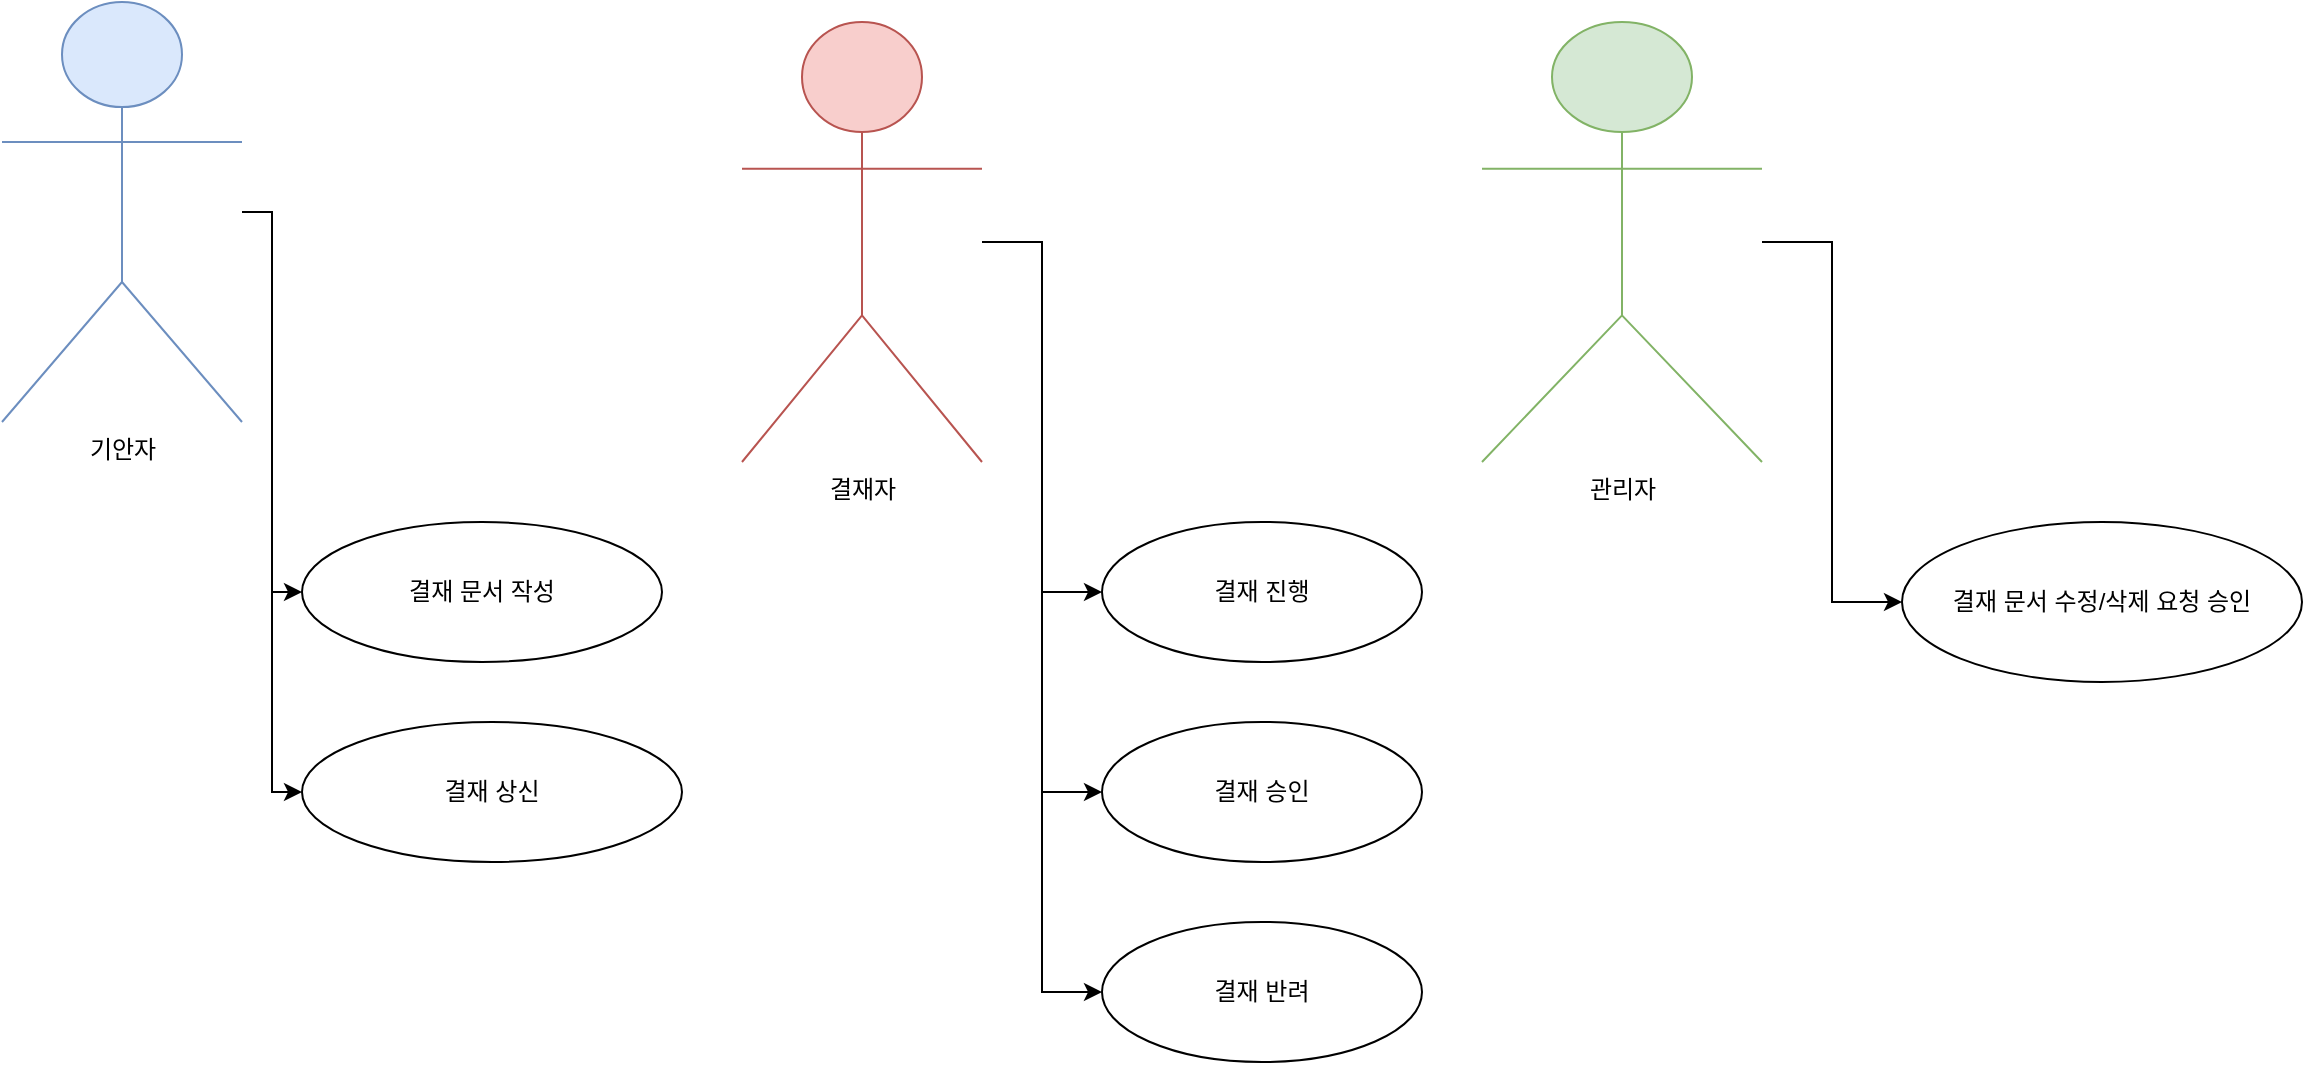 <mxfile version="26.0.16">
  <diagram name="전자결재 유스케이스 다이어그램" id="0">
    <mxGraphModel dx="1434" dy="746" grid="1" gridSize="10" guides="1" tooltips="1" connect="1" arrows="1" fold="1" page="1" pageScale="1" pageWidth="827" pageHeight="1169" math="0" shadow="0">
      <root>
        <mxCell id="0" />
        <mxCell id="1" parent="0" />
        <mxCell id="actor1" value="기안자" style="shape=umlActor;verticalLabelPosition=bottom;verticalAlign=top;html=1;fillColor=#dae8fc;strokeColor=#6c8ebf;" parent="1" vertex="1">
          <mxGeometry x="100" y="40" width="120" height="210" as="geometry" />
        </mxCell>
        <mxCell id="actor2" value="결재자" style="shape=umlActor;verticalLabelPosition=bottom;verticalAlign=top;html=1;fillColor=#f8cecc;strokeColor=#b85450;" parent="1" vertex="1">
          <mxGeometry x="470" y="50" width="120" height="220" as="geometry" />
        </mxCell>
        <mxCell id="actor3" value="관리자" style="shape=umlActor;verticalLabelPosition=bottom;verticalAlign=top;html=1;fillColor=#d5e8d4;strokeColor=#82b366;" parent="1" vertex="1">
          <mxGeometry x="840" y="50" width="140" height="220" as="geometry" />
        </mxCell>
        <mxCell id="usecase1" value="결재 문서 작성" style="ellipse;whiteSpace=wrap;html=1;align=center;" parent="1" vertex="1">
          <mxGeometry x="250" y="300" width="180" height="70" as="geometry" />
        </mxCell>
        <mxCell id="usecase2" value="결재 상신" style="ellipse;whiteSpace=wrap;html=1;align=center;" parent="1" vertex="1">
          <mxGeometry x="250" y="400" width="190" height="70" as="geometry" />
        </mxCell>
        <mxCell id="usecase3" value="결재 진행" style="ellipse;whiteSpace=wrap;html=1;align=center;" parent="1" vertex="1">
          <mxGeometry x="650" y="300" width="160" height="70" as="geometry" />
        </mxCell>
        <mxCell id="usecase4" value="결재 승인" style="ellipse;whiteSpace=wrap;html=1;align=center;" parent="1" vertex="1">
          <mxGeometry x="650" y="400" width="160" height="70" as="geometry" />
        </mxCell>
        <mxCell id="usecase5" value="결재 반려" style="ellipse;whiteSpace=wrap;html=1;align=center;" parent="1" vertex="1">
          <mxGeometry x="650" y="500" width="160" height="70" as="geometry" />
        </mxCell>
        <mxCell id="usecase6" value="결재 문서 수정/삭제 요청 승인" style="ellipse;whiteSpace=wrap;html=1;align=center;" parent="1" vertex="1">
          <mxGeometry x="1050" y="300" width="200" height="80" as="geometry" />
        </mxCell>
        <mxCell id="relation1" style="edgeStyle=elbowEdgeStyle;rounded=0;orthogonalLoop=1;" parent="1" source="actor1" target="usecase1" edge="1">
          <mxGeometry relative="1" as="geometry" />
        </mxCell>
        <mxCell id="relation2" style="edgeStyle=elbowEdgeStyle;rounded=0;orthogonalLoop=1;" parent="1" source="actor1" target="usecase2" edge="1">
          <mxGeometry relative="1" as="geometry" />
        </mxCell>
        <mxCell id="relation3" style="edgeStyle=elbowEdgeStyle;rounded=0;orthogonalLoop=1;" parent="1" source="actor2" target="usecase3" edge="1">
          <mxGeometry relative="1" as="geometry" />
        </mxCell>
        <mxCell id="relation4" style="edgeStyle=elbowEdgeStyle;rounded=0;orthogonalLoop=1;" parent="1" source="actor2" target="usecase4" edge="1">
          <mxGeometry relative="1" as="geometry" />
        </mxCell>
        <mxCell id="relation5" style="edgeStyle=elbowEdgeStyle;rounded=0;orthogonalLoop=1;" parent="1" source="actor2" target="usecase5" edge="1">
          <mxGeometry relative="1" as="geometry" />
        </mxCell>
        <mxCell id="relation6" style="edgeStyle=elbowEdgeStyle;rounded=0;orthogonalLoop=1;" parent="1" source="actor3" target="usecase6" edge="1">
          <mxGeometry relative="1" as="geometry" />
        </mxCell>
      </root>
    </mxGraphModel>
  </diagram>
</mxfile>
